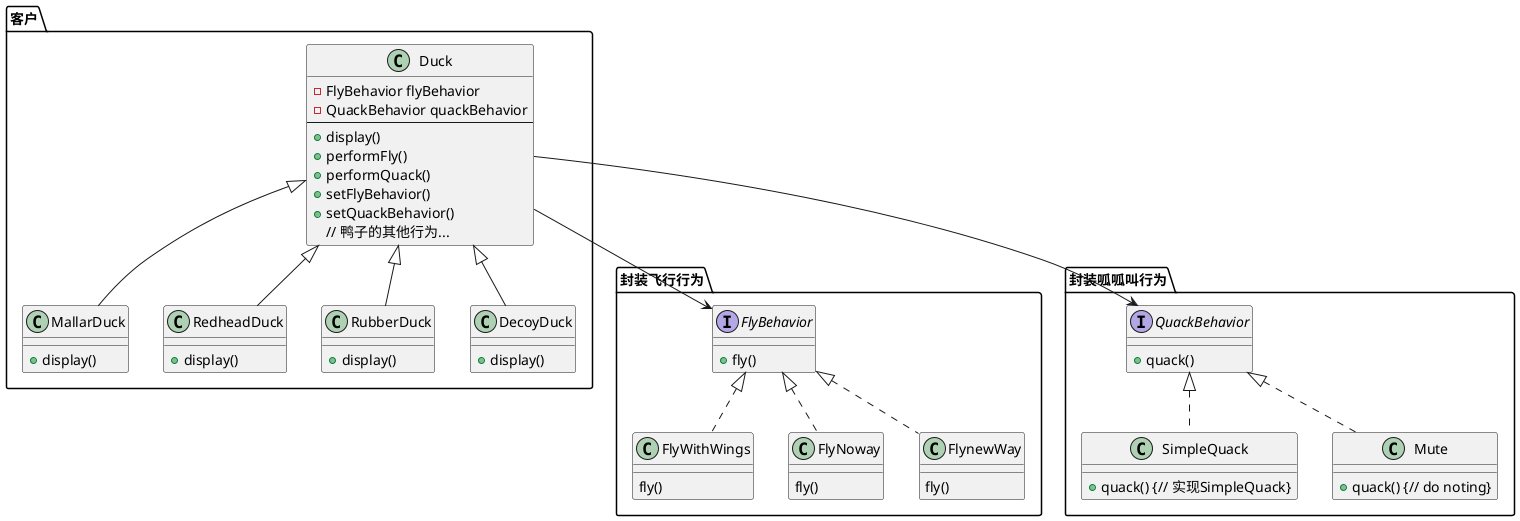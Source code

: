 @startuml Strategy Pattern
package "客户"{
class Duck
{
    - FlyBehavior flyBehavior
    - QuackBehavior quackBehavior
    --
    + display()
    + performFly()
    + performQuack()
    + setFlyBehavior()
    + setQuackBehavior()
    // 鸭子的其他行为...
}



class MallarDuck extends Duck{
    +display()
}
class RedheadDuck extends Duck{
    +display()
}
class RubberDuck extends Duck{
    +display()
}
class DecoyDuck extends Duck{
    +display()
}
}
package "封装飞行行为" {
Duck -->FlyBehavior
interface FlyBehavior{
    +fly()
}


class FlyWithWings implements FlyBehavior{
    fly()
}
class FlyNoway implements FlyBehavior{
    fly()
}
class FlynewWay implements FlyBehavior{
    fly()
}
}

package "封装呱呱叫行为"{
Duck -->QuackBehavior

interface QuackBehavior{
    + quack()
}
class SimpleQuack implements QuackBehavior{
    + quack() {// 实现SimpleQuack}
}
class Mute implements QuackBehavior{
    + quack() {// do noting}
}

}
@enduml